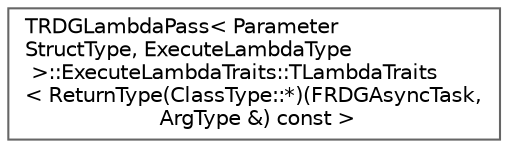 digraph "Graphical Class Hierarchy"
{
 // INTERACTIVE_SVG=YES
 // LATEX_PDF_SIZE
  bgcolor="transparent";
  edge [fontname=Helvetica,fontsize=10,labelfontname=Helvetica,labelfontsize=10];
  node [fontname=Helvetica,fontsize=10,shape=box,height=0.2,width=0.4];
  rankdir="LR";
  Node0 [id="Node000000",label="TRDGLambdaPass\< Parameter\lStructType, ExecuteLambdaType\l \>::ExecuteLambdaTraits::TLambdaTraits\l\< ReturnType(ClassType::*)(FRDGAsyncTask,\l ArgType &) const \>",height=0.2,width=0.4,color="grey40", fillcolor="white", style="filled",URL="$d6/d27/structTRDGLambdaPass_1_1ExecuteLambdaTraits_1_1TLambdaTraits_3_01ReturnType_07ClassType_1_1_5_0849992dcfc32752bcc97989fe9603759b.html",tooltip=" "];
}
